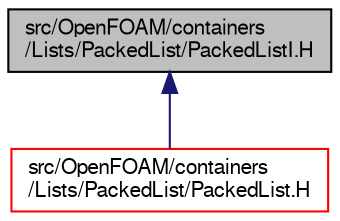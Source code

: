digraph "src/OpenFOAM/containers/Lists/PackedList/PackedListI.H"
{
  bgcolor="transparent";
  edge [fontname="FreeSans",fontsize="10",labelfontname="FreeSans",labelfontsize="10"];
  node [fontname="FreeSans",fontsize="10",shape=record];
  Node1 [label="src/OpenFOAM/containers\l/Lists/PackedList/PackedListI.H",height=0.2,width=0.4,color="black", fillcolor="grey75", style="filled" fontcolor="black"];
  Node1 -> Node2 [dir="back",color="midnightblue",fontsize="10",style="solid",fontname="FreeSans"];
  Node2 [label="src/OpenFOAM/containers\l/Lists/PackedList/PackedList.H",height=0.2,width=0.4,color="red",URL="$a07192.html"];
}
